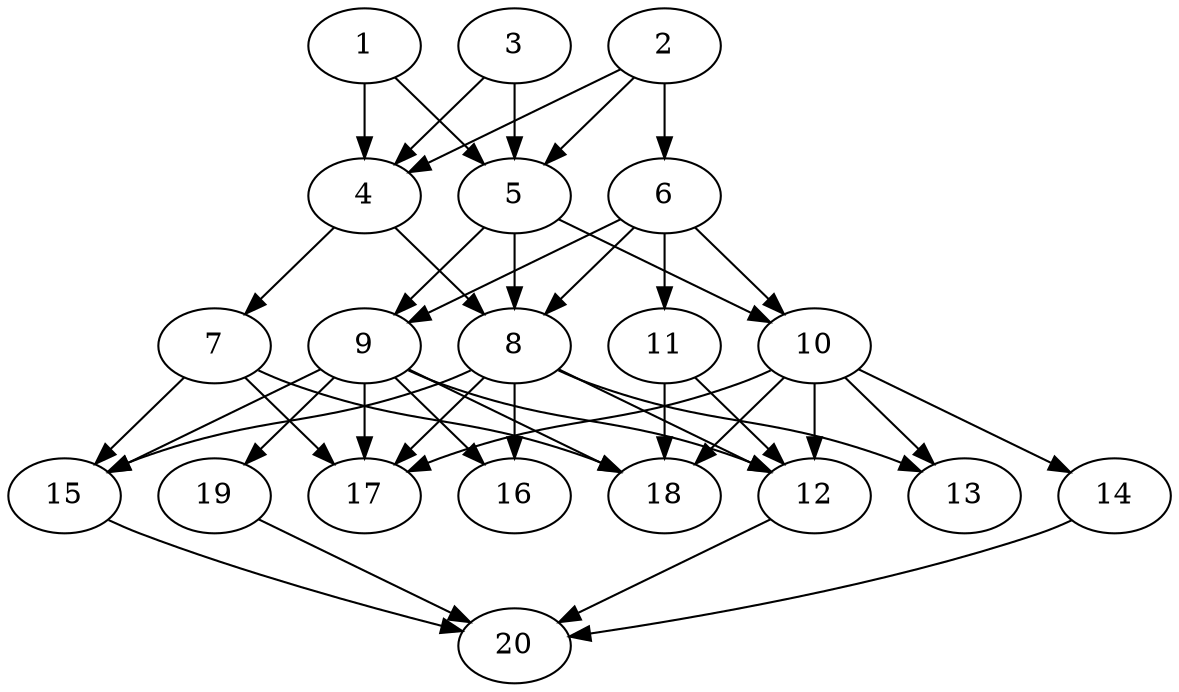 // DAG automatically generated by daggen at Tue Jul 23 14:33:40 2019
// ./daggen --dot -n 20 --ccr 0.3 --fat 0.6 --regular 0.5 --density 0.8 --mindata 5242880 --maxdata 52428800 
digraph G {
  1 [size="84930560", alpha="0.09", expect_size="25479168"] 
  1 -> 4 [size ="25479168"]
  1 -> 5 [size ="25479168"]
  2 [size="132765013", alpha="0.16", expect_size="39829504"] 
  2 -> 4 [size ="39829504"]
  2 -> 5 [size ="39829504"]
  2 -> 6 [size ="39829504"]
  3 [size="34764800", alpha="0.09", expect_size="10429440"] 
  3 -> 4 [size ="10429440"]
  3 -> 5 [size ="10429440"]
  4 [size="150797653", alpha="0.03", expect_size="45239296"] 
  4 -> 7 [size ="45239296"]
  4 -> 8 [size ="45239296"]
  5 [size="108035413", alpha="0.09", expect_size="32410624"] 
  5 -> 8 [size ="32410624"]
  5 -> 9 [size ="32410624"]
  5 -> 10 [size ="32410624"]
  6 [size="136236373", alpha="0.13", expect_size="40870912"] 
  6 -> 8 [size ="40870912"]
  6 -> 9 [size ="40870912"]
  6 -> 10 [size ="40870912"]
  6 -> 11 [size ="40870912"]
  7 [size="122234880", alpha="0.17", expect_size="36670464"] 
  7 -> 15 [size ="36670464"]
  7 -> 17 [size ="36670464"]
  7 -> 18 [size ="36670464"]
  8 [size="89074347", alpha="0.17", expect_size="26722304"] 
  8 -> 12 [size ="26722304"]
  8 -> 13 [size ="26722304"]
  8 -> 15 [size ="26722304"]
  8 -> 16 [size ="26722304"]
  8 -> 17 [size ="26722304"]
  9 [size="54739627", alpha="0.18", expect_size="16421888"] 
  9 -> 12 [size ="16421888"]
  9 -> 15 [size ="16421888"]
  9 -> 16 [size ="16421888"]
  9 -> 17 [size ="16421888"]
  9 -> 18 [size ="16421888"]
  9 -> 19 [size ="16421888"]
  10 [size="63214933", alpha="0.15", expect_size="18964480"] 
  10 -> 12 [size ="18964480"]
  10 -> 13 [size ="18964480"]
  10 -> 14 [size ="18964480"]
  10 -> 17 [size ="18964480"]
  10 -> 18 [size ="18964480"]
  11 [size="130901333", alpha="0.17", expect_size="39270400"] 
  11 -> 12 [size ="39270400"]
  11 -> 18 [size ="39270400"]
  12 [size="43618987", alpha="0.06", expect_size="13085696"] 
  12 -> 20 [size ="13085696"]
  13 [size="165867520", alpha="0.02", expect_size="49760256"] 
  14 [size="77550933", alpha="0.05", expect_size="23265280"] 
  14 -> 20 [size ="23265280"]
  15 [size="98867200", alpha="0.15", expect_size="29660160"] 
  15 -> 20 [size ="29660160"]
  16 [size="170315093", alpha="0.08", expect_size="51094528"] 
  17 [size="114186240", alpha="0.04", expect_size="34255872"] 
  18 [size="87319893", alpha="0.08", expect_size="26195968"] 
  19 [size="66979840", alpha="0.10", expect_size="20093952"] 
  19 -> 20 [size ="20093952"]
  20 [size="47796907", alpha="0.18", expect_size="14339072"] 
}
